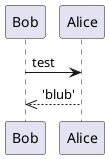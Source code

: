 @startuml
participant "Bob"
participant "Alice"
"Bob" -> "Alice" : test
"Bob" <<-- "Alice" : 'blub'
@enduml